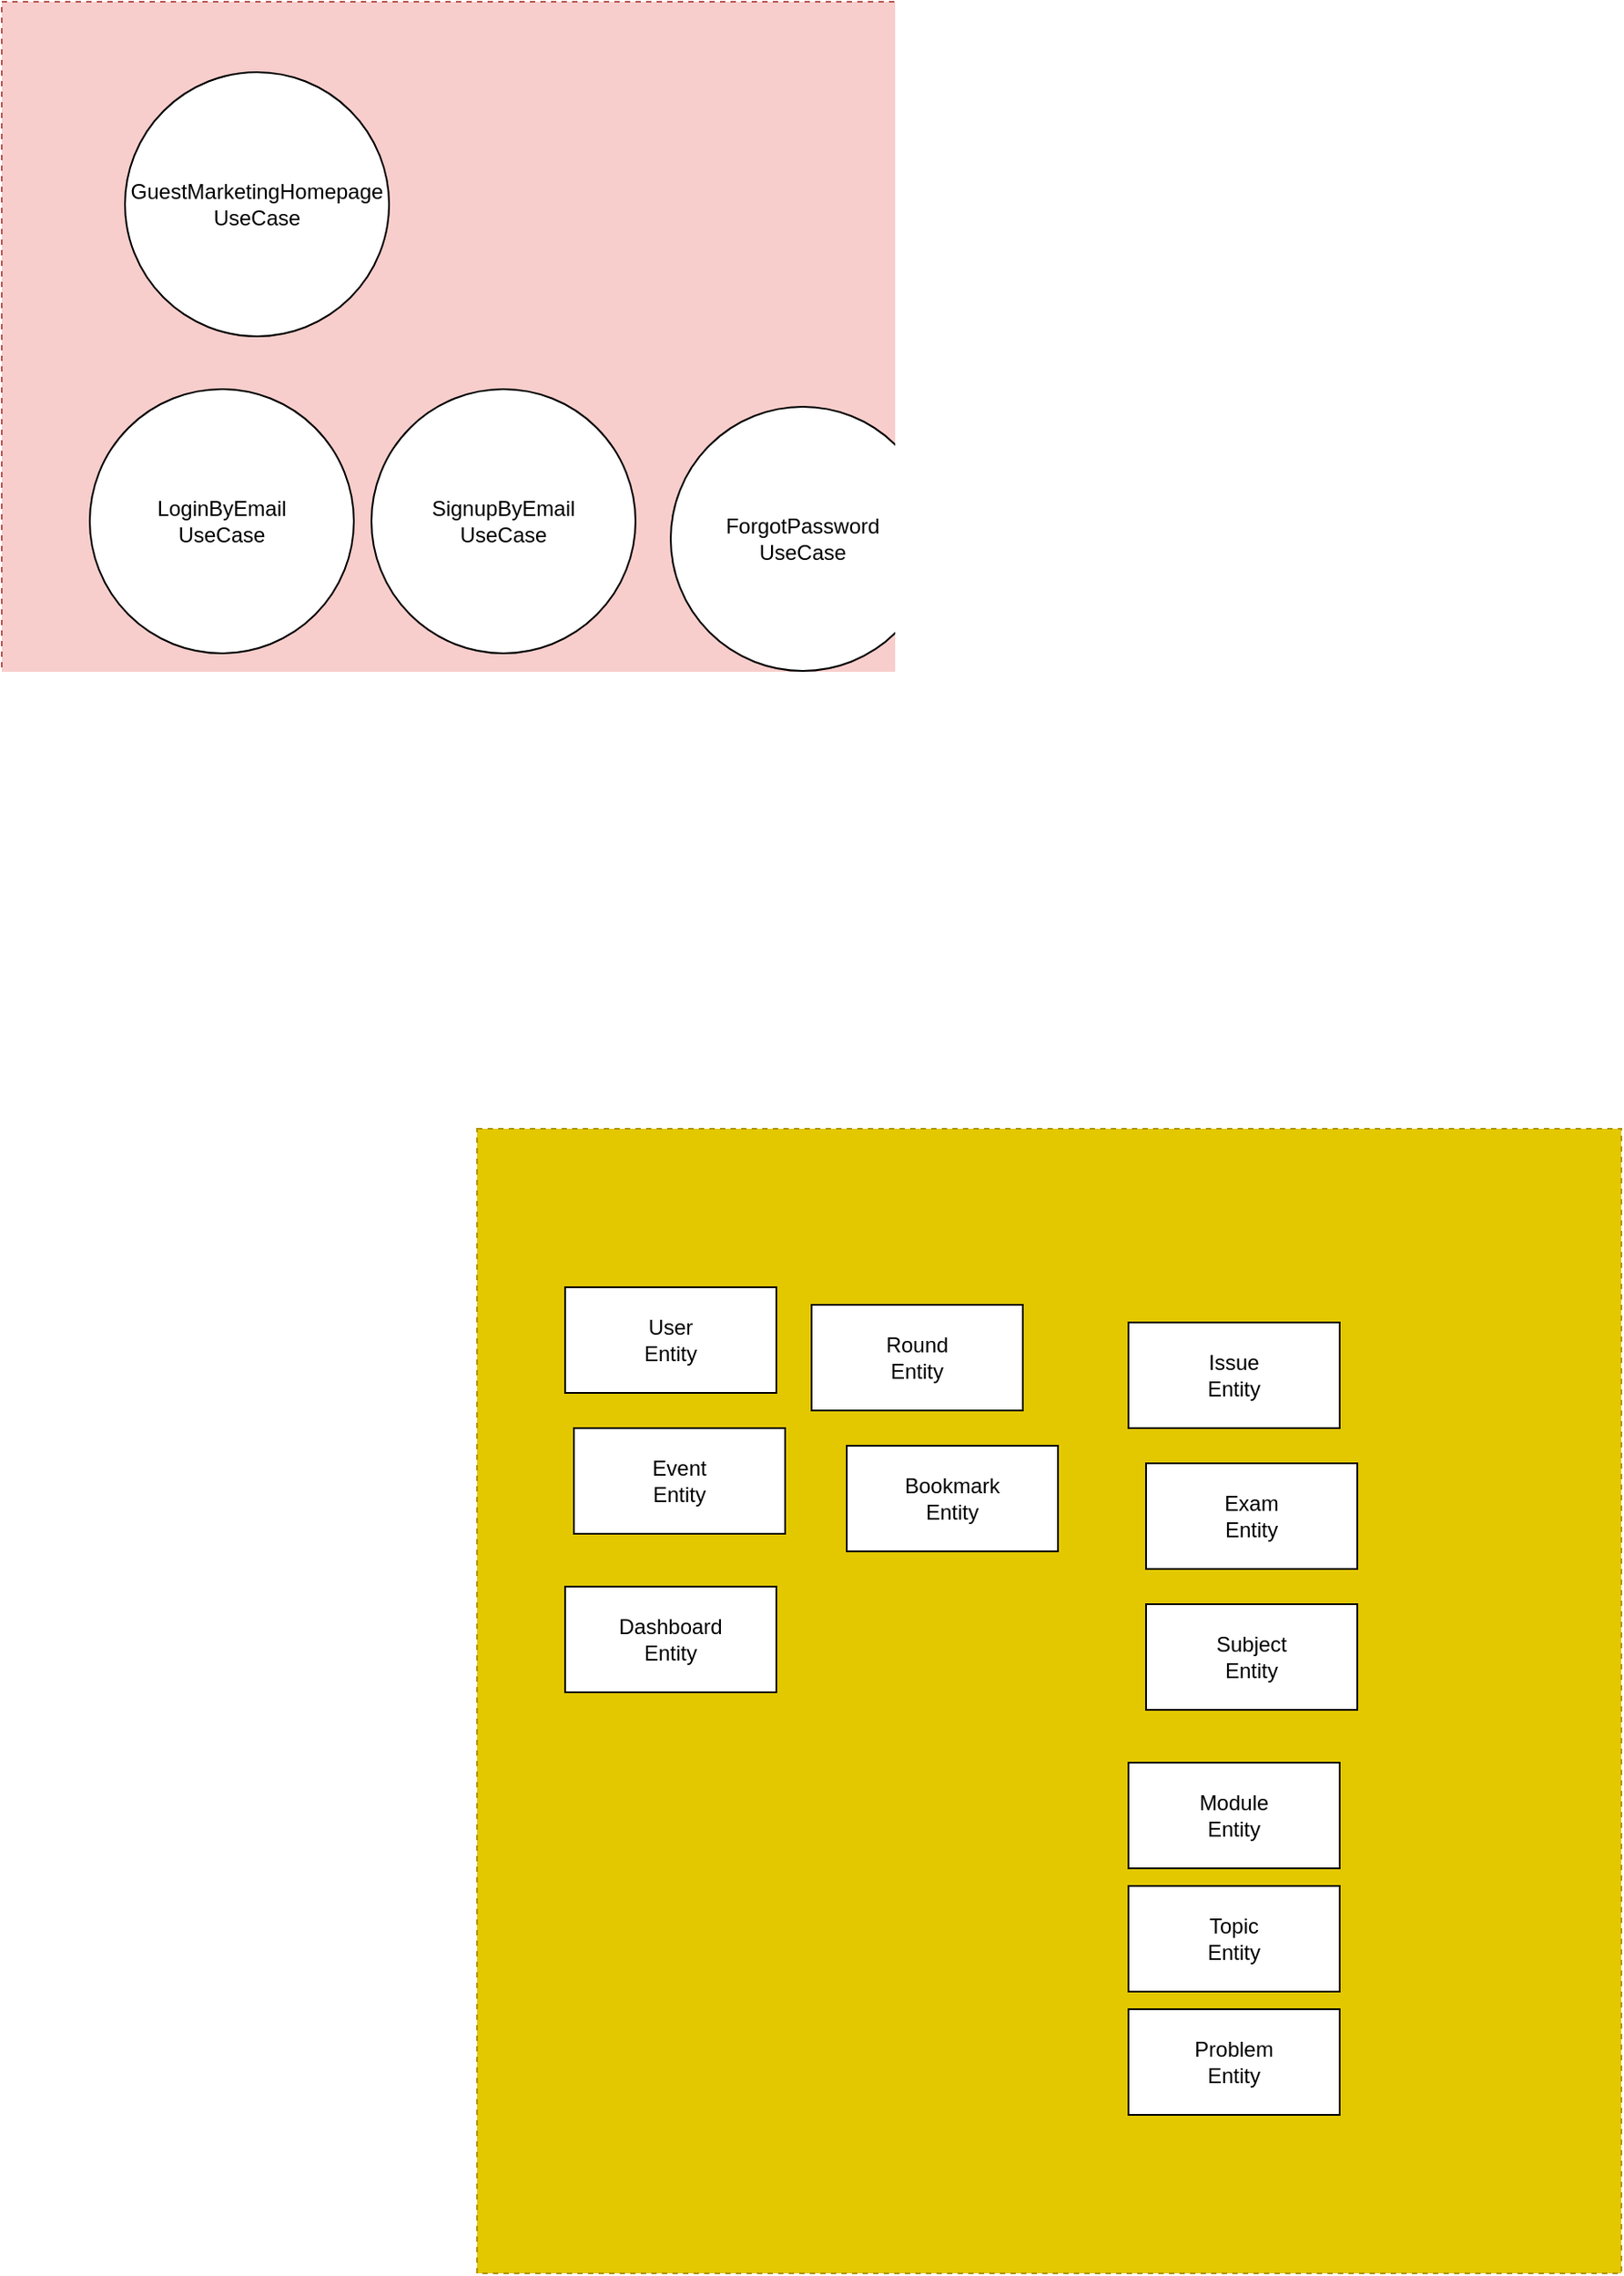 <mxfile version="22.1.11" type="github">
  <diagram name="Page-1" id="u5YkhigBfSJe9aOL3ie4">
    <mxGraphModel dx="2882" dy="1155" grid="1" gridSize="10" guides="1" tooltips="1" connect="1" arrows="1" fold="1" page="1" pageScale="1" pageWidth="850" pageHeight="1100" math="0" shadow="0">
      <root>
        <mxCell id="0" />
        <mxCell id="1" parent="0" />
        <mxCell id="C1-hKXSroPPRrKIY44wA-2" value="" style="rounded=0;whiteSpace=wrap;html=1;fillColor=#f8cecc;strokeColor=#b85450;dashed=1;" vertex="1" parent="1">
          <mxGeometry x="100" y="290" width="690" height="450" as="geometry" />
        </mxCell>
        <mxCell id="C1-hKXSroPPRrKIY44wA-1" value="&lt;div&gt;LoginByEmail&lt;/div&gt;&lt;div&gt;UseCase&lt;br&gt;&lt;/div&gt;" style="ellipse;whiteSpace=wrap;html=1;" vertex="1" parent="1">
          <mxGeometry x="150" y="510" width="150" height="150" as="geometry" />
        </mxCell>
        <mxCell id="C1-hKXSroPPRrKIY44wA-3" value="&lt;div&gt;SignupByEmail&lt;/div&gt;&lt;div&gt;UseCase&lt;br&gt;&lt;/div&gt;" style="ellipse;whiteSpace=wrap;html=1;" vertex="1" parent="1">
          <mxGeometry x="310" y="510" width="150" height="150" as="geometry" />
        </mxCell>
        <mxCell id="C1-hKXSroPPRrKIY44wA-4" value="&lt;div&gt;ForgotPassword&lt;/div&gt;&lt;div&gt;UseCase&lt;br&gt;&lt;/div&gt;" style="ellipse;whiteSpace=wrap;html=1;" vertex="1" parent="1">
          <mxGeometry x="480" y="520" width="150" height="150" as="geometry" />
        </mxCell>
        <mxCell id="C1-hKXSroPPRrKIY44wA-5" value="GuestMarketingHomepage&lt;br&gt;&lt;div&gt;UseCase&lt;/div&gt;" style="ellipse;whiteSpace=wrap;html=1;" vertex="1" parent="1">
          <mxGeometry x="170" y="330" width="150" height="150" as="geometry" />
        </mxCell>
        <mxCell id="C1-hKXSroPPRrKIY44wA-6" value="" style="whiteSpace=wrap;html=1;aspect=fixed;fillColor=#e3c800;fontColor=#000000;strokeColor=#B09500;dashed=1;" vertex="1" parent="1">
          <mxGeometry x="370" y="930" width="650" height="650" as="geometry" />
        </mxCell>
        <mxCell id="C1-hKXSroPPRrKIY44wA-7" value="&lt;div&gt;User&lt;/div&gt;&lt;div&gt;Entity&lt;/div&gt;" style="rounded=0;whiteSpace=wrap;html=1;" vertex="1" parent="1">
          <mxGeometry x="420" y="1020" width="120" height="60" as="geometry" />
        </mxCell>
        <mxCell id="C1-hKXSroPPRrKIY44wA-8" value="&lt;div&gt;Event&lt;/div&gt;&lt;div&gt;Entity&lt;/div&gt;" style="rounded=0;whiteSpace=wrap;html=1;" vertex="1" parent="1">
          <mxGeometry x="425" y="1100" width="120" height="60" as="geometry" />
        </mxCell>
        <mxCell id="C1-hKXSroPPRrKIY44wA-9" value="&lt;div&gt;Round&lt;/div&gt;&lt;div&gt;Entity&lt;/div&gt;" style="rounded=0;whiteSpace=wrap;html=1;" vertex="1" parent="1">
          <mxGeometry x="560" y="1030" width="120" height="60" as="geometry" />
        </mxCell>
        <mxCell id="C1-hKXSroPPRrKIY44wA-10" value="&lt;div&gt;Bookmark&lt;/div&gt;&lt;div&gt;Entity&lt;/div&gt;" style="rounded=0;whiteSpace=wrap;html=1;" vertex="1" parent="1">
          <mxGeometry x="580" y="1110" width="120" height="60" as="geometry" />
        </mxCell>
        <mxCell id="C1-hKXSroPPRrKIY44wA-11" value="&lt;div&gt;Dashboard&lt;/div&gt;&lt;div&gt;Entity&lt;br&gt;&lt;/div&gt;" style="rounded=0;whiteSpace=wrap;html=1;" vertex="1" parent="1">
          <mxGeometry x="420" y="1190" width="120" height="60" as="geometry" />
        </mxCell>
        <mxCell id="C1-hKXSroPPRrKIY44wA-12" value="&lt;div&gt;Problem&lt;/div&gt;&lt;div&gt;Entity&lt;br&gt;&lt;/div&gt;" style="rounded=0;whiteSpace=wrap;html=1;" vertex="1" parent="1">
          <mxGeometry x="740" y="1430" width="120" height="60" as="geometry" />
        </mxCell>
        <mxCell id="C1-hKXSroPPRrKIY44wA-14" value="&lt;div&gt;Issue&lt;/div&gt;&lt;div&gt;Entity&lt;br&gt;&lt;/div&gt;" style="rounded=0;whiteSpace=wrap;html=1;" vertex="1" parent="1">
          <mxGeometry x="740" y="1040" width="120" height="60" as="geometry" />
        </mxCell>
        <mxCell id="C1-hKXSroPPRrKIY44wA-15" value="&lt;div&gt;Exam&lt;/div&gt;&lt;div&gt;Entity&lt;/div&gt;" style="rounded=0;whiteSpace=wrap;html=1;" vertex="1" parent="1">
          <mxGeometry x="750" y="1120" width="120" height="60" as="geometry" />
        </mxCell>
        <mxCell id="C1-hKXSroPPRrKIY44wA-16" value="Subject&lt;br&gt;&lt;div&gt;Entity&lt;/div&gt;" style="rounded=0;whiteSpace=wrap;html=1;" vertex="1" parent="1">
          <mxGeometry x="750" y="1200" width="120" height="60" as="geometry" />
        </mxCell>
        <mxCell id="C1-hKXSroPPRrKIY44wA-17" value="&lt;div&gt;Module&lt;/div&gt;&lt;div&gt;Entity&lt;br&gt;&lt;/div&gt;" style="rounded=0;whiteSpace=wrap;html=1;" vertex="1" parent="1">
          <mxGeometry x="740" y="1290" width="120" height="60" as="geometry" />
        </mxCell>
        <mxCell id="C1-hKXSroPPRrKIY44wA-18" value="&lt;div&gt;Topic&lt;/div&gt;&lt;div&gt;Entity&lt;br&gt;&lt;/div&gt;" style="rounded=0;whiteSpace=wrap;html=1;" vertex="1" parent="1">
          <mxGeometry x="740" y="1360" width="120" height="60" as="geometry" />
        </mxCell>
      </root>
    </mxGraphModel>
  </diagram>
</mxfile>
